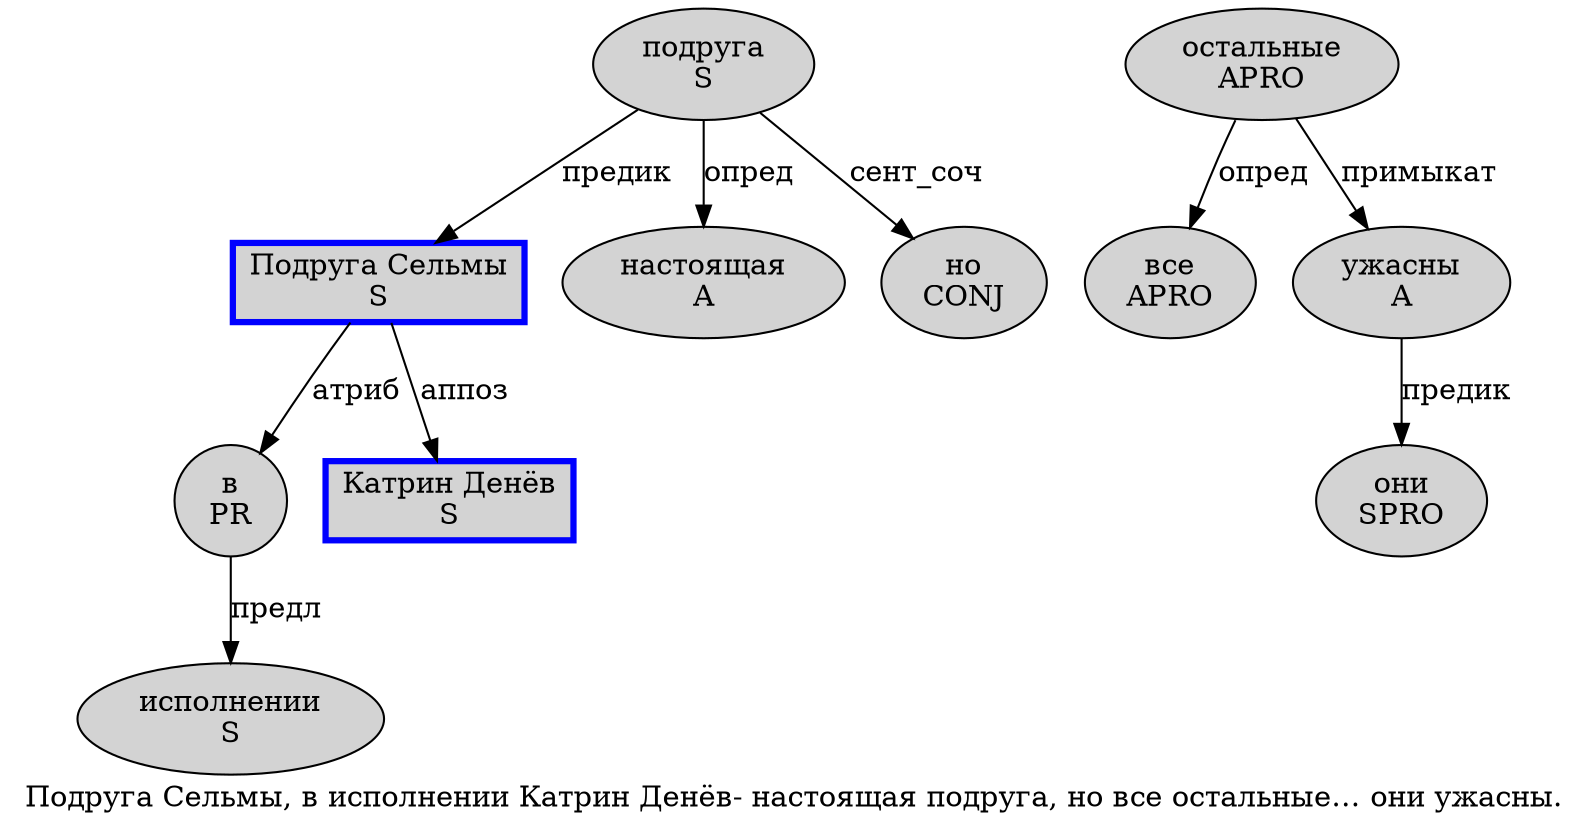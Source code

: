 digraph SENTENCE_317 {
	graph [label="Подруга Сельмы, в исполнении Катрин Денёв- настоящая подруга, но все остальные… они ужасны."]
	node [style=filled]
		0 [label="Подруга Сельмы
S" color=blue fillcolor=lightgray penwidth=3 shape=box]
		2 [label="в
PR" color="" fillcolor=lightgray penwidth=1 shape=ellipse]
		3 [label="исполнении
S" color="" fillcolor=lightgray penwidth=1 shape=ellipse]
		4 [label="Катрин Денёв
S" color=blue fillcolor=lightgray penwidth=3 shape=box]
		6 [label="настоящая
A" color="" fillcolor=lightgray penwidth=1 shape=ellipse]
		7 [label="подруга
S" color="" fillcolor=lightgray penwidth=1 shape=ellipse]
		9 [label="но
CONJ" color="" fillcolor=lightgray penwidth=1 shape=ellipse]
		10 [label="все
APRO" color="" fillcolor=lightgray penwidth=1 shape=ellipse]
		11 [label="остальные
APRO" color="" fillcolor=lightgray penwidth=1 shape=ellipse]
		13 [label="они
SPRO" color="" fillcolor=lightgray penwidth=1 shape=ellipse]
		14 [label="ужасны
A" color="" fillcolor=lightgray penwidth=1 shape=ellipse]
			7 -> 0 [label="предик"]
			7 -> 6 [label="опред"]
			7 -> 9 [label="сент_соч"]
			14 -> 13 [label="предик"]
			0 -> 2 [label="атриб"]
			0 -> 4 [label="аппоз"]
			11 -> 10 [label="опред"]
			11 -> 14 [label="примыкат"]
			2 -> 3 [label="предл"]
}